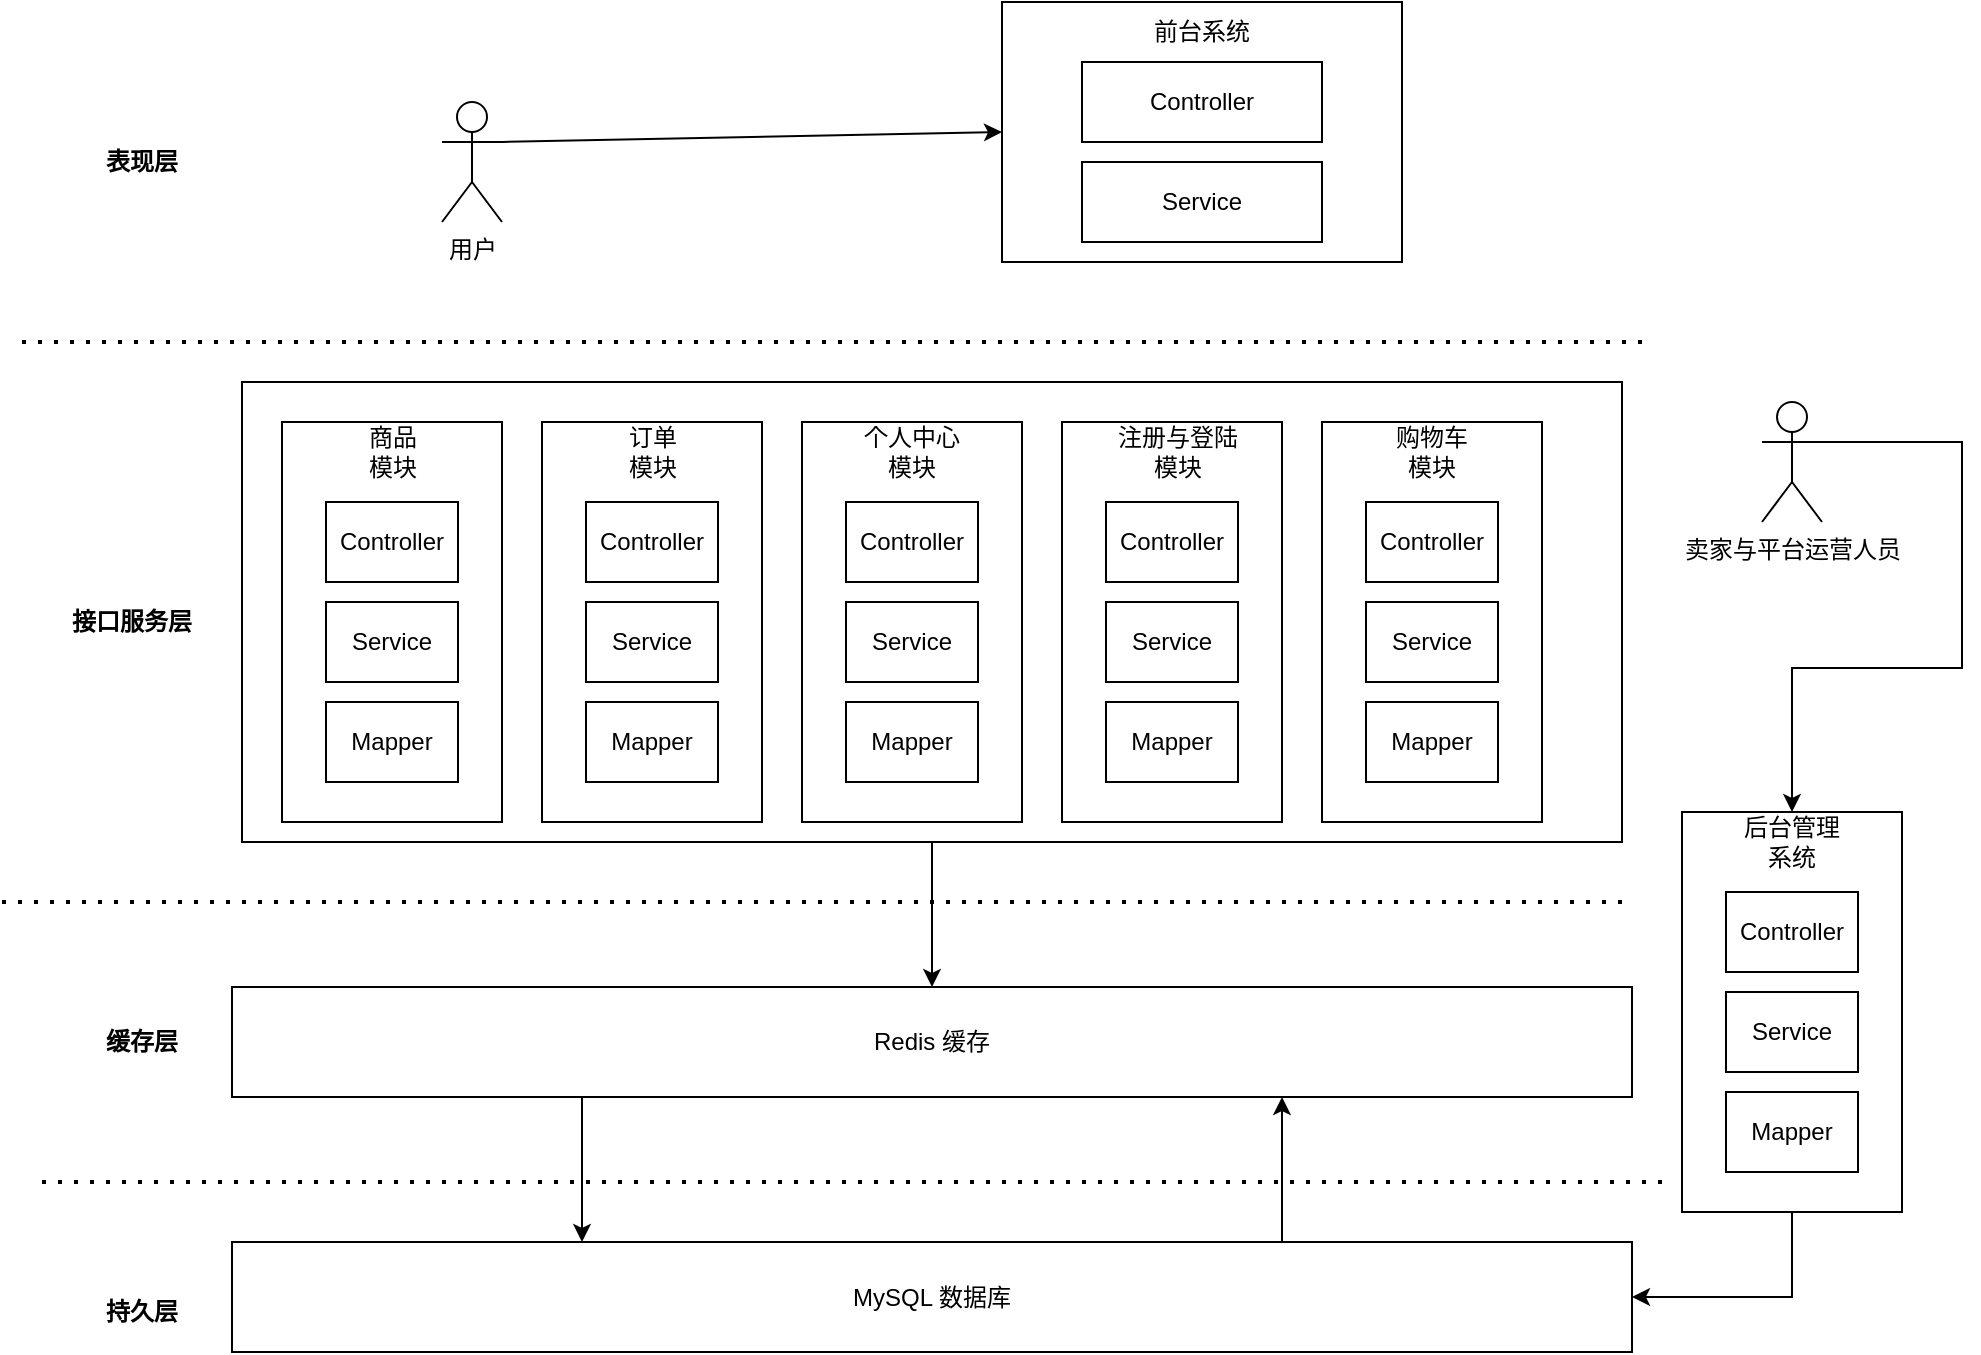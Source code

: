 <mxfile version="21.2.9" type="github">
  <diagram name="第 1 页" id="uwHExd9-VC8fvrQW-kaj">
    <mxGraphModel dx="1781" dy="615" grid="1" gridSize="10" guides="1" tooltips="1" connect="1" arrows="1" fold="1" page="1" pageScale="1" pageWidth="827" pageHeight="1169" math="0" shadow="0">
      <root>
        <mxCell id="0" />
        <mxCell id="1" parent="0" />
        <mxCell id="Cl9Sqh4QJogCQyD5szkQ-4" style="rounded=0;orthogonalLoop=1;jettySize=auto;html=1;exitX=1;exitY=0.333;exitDx=0;exitDy=0;exitPerimeter=0;entryX=0;entryY=0.5;entryDx=0;entryDy=0;" edge="1" parent="1" source="Cl9Sqh4QJogCQyD5szkQ-2" target="Cl9Sqh4QJogCQyD5szkQ-1">
          <mxGeometry relative="1" as="geometry" />
        </mxCell>
        <mxCell id="Cl9Sqh4QJogCQyD5szkQ-2" value="用户" style="shape=umlActor;verticalLabelPosition=bottom;verticalAlign=top;html=1;outlineConnect=0;" vertex="1" parent="1">
          <mxGeometry x="160" y="130" width="30" height="60" as="geometry" />
        </mxCell>
        <mxCell id="Cl9Sqh4QJogCQyD5szkQ-9" value="" style="group" vertex="1" connectable="0" parent="1">
          <mxGeometry x="440" y="80" width="200" height="130" as="geometry" />
        </mxCell>
        <mxCell id="Cl9Sqh4QJogCQyD5szkQ-1" value="" style="rounded=0;whiteSpace=wrap;html=1;container=0;" vertex="1" parent="Cl9Sqh4QJogCQyD5szkQ-9">
          <mxGeometry width="200" height="130" as="geometry" />
        </mxCell>
        <mxCell id="Cl9Sqh4QJogCQyD5szkQ-5" value="Controller" style="rounded=0;whiteSpace=wrap;html=1;container=0;" vertex="1" parent="Cl9Sqh4QJogCQyD5szkQ-9">
          <mxGeometry x="40" y="30" width="120" height="40" as="geometry" />
        </mxCell>
        <mxCell id="Cl9Sqh4QJogCQyD5szkQ-6" value="Service" style="rounded=0;whiteSpace=wrap;html=1;container=0;" vertex="1" parent="Cl9Sqh4QJogCQyD5szkQ-9">
          <mxGeometry x="40" y="80" width="120" height="40" as="geometry" />
        </mxCell>
        <mxCell id="Cl9Sqh4QJogCQyD5szkQ-8" value="前台系统" style="text;html=1;strokeColor=none;fillColor=none;align=center;verticalAlign=middle;whiteSpace=wrap;rounded=0;container=0;" vertex="1" parent="Cl9Sqh4QJogCQyD5szkQ-9">
          <mxGeometry x="70" width="60" height="30" as="geometry" />
        </mxCell>
        <mxCell id="Cl9Sqh4QJogCQyD5szkQ-61" style="edgeStyle=orthogonalEdgeStyle;rounded=0;orthogonalLoop=1;jettySize=auto;html=1;" edge="1" parent="1" source="Cl9Sqh4QJogCQyD5szkQ-10" target="Cl9Sqh4QJogCQyD5szkQ-59">
          <mxGeometry relative="1" as="geometry" />
        </mxCell>
        <mxCell id="Cl9Sqh4QJogCQyD5szkQ-10" value="" style="rounded=0;whiteSpace=wrap;html=1;" vertex="1" parent="1">
          <mxGeometry x="60" y="270" width="690" height="230" as="geometry" />
        </mxCell>
        <mxCell id="Cl9Sqh4QJogCQyD5szkQ-17" value="" style="group" vertex="1" connectable="0" parent="1">
          <mxGeometry x="80" y="290" width="110" height="200" as="geometry" />
        </mxCell>
        <mxCell id="Cl9Sqh4QJogCQyD5szkQ-12" value="" style="rounded=0;whiteSpace=wrap;html=1;container=0;" vertex="1" parent="Cl9Sqh4QJogCQyD5szkQ-17">
          <mxGeometry width="110" height="200" as="geometry" />
        </mxCell>
        <mxCell id="Cl9Sqh4QJogCQyD5szkQ-13" value="Controller" style="rounded=0;whiteSpace=wrap;html=1;container=0;" vertex="1" parent="Cl9Sqh4QJogCQyD5szkQ-17">
          <mxGeometry x="22" y="40" width="66" height="40" as="geometry" />
        </mxCell>
        <mxCell id="Cl9Sqh4QJogCQyD5szkQ-14" value="Service" style="rounded=0;whiteSpace=wrap;html=1;container=0;" vertex="1" parent="Cl9Sqh4QJogCQyD5szkQ-17">
          <mxGeometry x="22" y="90" width="66" height="40" as="geometry" />
        </mxCell>
        <mxCell id="Cl9Sqh4QJogCQyD5szkQ-15" value="商品模块" style="text;html=1;strokeColor=none;fillColor=none;align=center;verticalAlign=middle;whiteSpace=wrap;rounded=0;container=0;" vertex="1" parent="Cl9Sqh4QJogCQyD5szkQ-17">
          <mxGeometry x="38.5" width="33" height="30" as="geometry" />
        </mxCell>
        <mxCell id="Cl9Sqh4QJogCQyD5szkQ-16" value="Mapper" style="rounded=0;whiteSpace=wrap;html=1;container=0;" vertex="1" parent="Cl9Sqh4QJogCQyD5szkQ-17">
          <mxGeometry x="22" y="140" width="66" height="40" as="geometry" />
        </mxCell>
        <mxCell id="Cl9Sqh4QJogCQyD5szkQ-18" value="" style="group" vertex="1" connectable="0" parent="1">
          <mxGeometry x="210" y="290" width="110" height="200" as="geometry" />
        </mxCell>
        <mxCell id="Cl9Sqh4QJogCQyD5szkQ-19" value="" style="rounded=0;whiteSpace=wrap;html=1;container=0;" vertex="1" parent="Cl9Sqh4QJogCQyD5szkQ-18">
          <mxGeometry width="110" height="200" as="geometry" />
        </mxCell>
        <mxCell id="Cl9Sqh4QJogCQyD5szkQ-20" value="Controller" style="rounded=0;whiteSpace=wrap;html=1;container=0;" vertex="1" parent="Cl9Sqh4QJogCQyD5szkQ-18">
          <mxGeometry x="22" y="40" width="66" height="40" as="geometry" />
        </mxCell>
        <mxCell id="Cl9Sqh4QJogCQyD5szkQ-21" value="Service" style="rounded=0;whiteSpace=wrap;html=1;container=0;" vertex="1" parent="Cl9Sqh4QJogCQyD5szkQ-18">
          <mxGeometry x="22" y="90" width="66" height="40" as="geometry" />
        </mxCell>
        <mxCell id="Cl9Sqh4QJogCQyD5szkQ-22" value="订单模块" style="text;html=1;strokeColor=none;fillColor=none;align=center;verticalAlign=middle;whiteSpace=wrap;rounded=0;container=0;" vertex="1" parent="Cl9Sqh4QJogCQyD5szkQ-18">
          <mxGeometry x="38.5" width="33" height="30" as="geometry" />
        </mxCell>
        <mxCell id="Cl9Sqh4QJogCQyD5szkQ-23" value="Mapper" style="rounded=0;whiteSpace=wrap;html=1;container=0;" vertex="1" parent="Cl9Sqh4QJogCQyD5szkQ-18">
          <mxGeometry x="22" y="140" width="66" height="40" as="geometry" />
        </mxCell>
        <mxCell id="Cl9Sqh4QJogCQyD5szkQ-24" value="" style="group" vertex="1" connectable="0" parent="1">
          <mxGeometry x="340" y="290" width="110" height="200" as="geometry" />
        </mxCell>
        <mxCell id="Cl9Sqh4QJogCQyD5szkQ-25" value="" style="rounded=0;whiteSpace=wrap;html=1;container=0;" vertex="1" parent="Cl9Sqh4QJogCQyD5szkQ-24">
          <mxGeometry width="110" height="200" as="geometry" />
        </mxCell>
        <mxCell id="Cl9Sqh4QJogCQyD5szkQ-26" value="Controller" style="rounded=0;whiteSpace=wrap;html=1;container=0;" vertex="1" parent="Cl9Sqh4QJogCQyD5szkQ-24">
          <mxGeometry x="22" y="40" width="66" height="40" as="geometry" />
        </mxCell>
        <mxCell id="Cl9Sqh4QJogCQyD5szkQ-27" value="Service" style="rounded=0;whiteSpace=wrap;html=1;container=0;" vertex="1" parent="Cl9Sqh4QJogCQyD5szkQ-24">
          <mxGeometry x="22" y="90" width="66" height="40" as="geometry" />
        </mxCell>
        <mxCell id="Cl9Sqh4QJogCQyD5szkQ-28" value="个人中心模块" style="text;html=1;strokeColor=none;fillColor=none;align=center;verticalAlign=middle;whiteSpace=wrap;rounded=0;container=0;" vertex="1" parent="Cl9Sqh4QJogCQyD5szkQ-24">
          <mxGeometry x="29.25" width="51.5" height="30" as="geometry" />
        </mxCell>
        <mxCell id="Cl9Sqh4QJogCQyD5szkQ-29" value="Mapper" style="rounded=0;whiteSpace=wrap;html=1;container=0;" vertex="1" parent="Cl9Sqh4QJogCQyD5szkQ-24">
          <mxGeometry x="22" y="140" width="66" height="40" as="geometry" />
        </mxCell>
        <mxCell id="Cl9Sqh4QJogCQyD5szkQ-31" value="" style="group" vertex="1" connectable="0" parent="1">
          <mxGeometry x="470" y="290" width="110" height="200" as="geometry" />
        </mxCell>
        <mxCell id="Cl9Sqh4QJogCQyD5szkQ-32" value="" style="rounded=0;whiteSpace=wrap;html=1;container=0;" vertex="1" parent="Cl9Sqh4QJogCQyD5szkQ-31">
          <mxGeometry width="110" height="200" as="geometry" />
        </mxCell>
        <mxCell id="Cl9Sqh4QJogCQyD5szkQ-33" value="Controller" style="rounded=0;whiteSpace=wrap;html=1;container=0;" vertex="1" parent="Cl9Sqh4QJogCQyD5szkQ-31">
          <mxGeometry x="22" y="40" width="66" height="40" as="geometry" />
        </mxCell>
        <mxCell id="Cl9Sqh4QJogCQyD5szkQ-34" value="Service" style="rounded=0;whiteSpace=wrap;html=1;container=0;" vertex="1" parent="Cl9Sqh4QJogCQyD5szkQ-31">
          <mxGeometry x="22" y="90" width="66" height="40" as="geometry" />
        </mxCell>
        <mxCell id="Cl9Sqh4QJogCQyD5szkQ-35" value="注册与登陆模块" style="text;html=1;strokeColor=none;fillColor=none;align=center;verticalAlign=middle;whiteSpace=wrap;rounded=0;container=0;" vertex="1" parent="Cl9Sqh4QJogCQyD5szkQ-31">
          <mxGeometry x="26.5" width="61.5" height="30" as="geometry" />
        </mxCell>
        <mxCell id="Cl9Sqh4QJogCQyD5szkQ-36" value="Mapper" style="rounded=0;whiteSpace=wrap;html=1;container=0;" vertex="1" parent="Cl9Sqh4QJogCQyD5szkQ-31">
          <mxGeometry x="22" y="140" width="66" height="40" as="geometry" />
        </mxCell>
        <mxCell id="Cl9Sqh4QJogCQyD5szkQ-38" value="" style="group" vertex="1" connectable="0" parent="1">
          <mxGeometry x="600" y="290" width="110" height="200" as="geometry" />
        </mxCell>
        <mxCell id="Cl9Sqh4QJogCQyD5szkQ-39" value="" style="rounded=0;whiteSpace=wrap;html=1;container=0;" vertex="1" parent="Cl9Sqh4QJogCQyD5szkQ-38">
          <mxGeometry width="110" height="200" as="geometry" />
        </mxCell>
        <mxCell id="Cl9Sqh4QJogCQyD5szkQ-40" value="Controller" style="rounded=0;whiteSpace=wrap;html=1;container=0;" vertex="1" parent="Cl9Sqh4QJogCQyD5szkQ-38">
          <mxGeometry x="22" y="40" width="66" height="40" as="geometry" />
        </mxCell>
        <mxCell id="Cl9Sqh4QJogCQyD5szkQ-41" value="Service" style="rounded=0;whiteSpace=wrap;html=1;container=0;" vertex="1" parent="Cl9Sqh4QJogCQyD5szkQ-38">
          <mxGeometry x="22" y="90" width="66" height="40" as="geometry" />
        </mxCell>
        <mxCell id="Cl9Sqh4QJogCQyD5szkQ-42" value="购物车模块" style="text;html=1;strokeColor=none;fillColor=none;align=center;verticalAlign=middle;whiteSpace=wrap;rounded=0;container=0;" vertex="1" parent="Cl9Sqh4QJogCQyD5szkQ-38">
          <mxGeometry x="34.25" width="41.5" height="30" as="geometry" />
        </mxCell>
        <mxCell id="Cl9Sqh4QJogCQyD5szkQ-43" value="Mapper" style="rounded=0;whiteSpace=wrap;html=1;container=0;" vertex="1" parent="Cl9Sqh4QJogCQyD5szkQ-38">
          <mxGeometry x="22" y="140" width="66" height="40" as="geometry" />
        </mxCell>
        <mxCell id="Cl9Sqh4QJogCQyD5szkQ-71" style="edgeStyle=orthogonalEdgeStyle;rounded=0;orthogonalLoop=1;jettySize=auto;html=1;exitX=1;exitY=0.333;exitDx=0;exitDy=0;exitPerimeter=0;entryX=0.5;entryY=0;entryDx=0;entryDy=0;" edge="1" parent="1" source="Cl9Sqh4QJogCQyD5szkQ-45" target="Cl9Sqh4QJogCQyD5szkQ-52">
          <mxGeometry relative="1" as="geometry">
            <Array as="points">
              <mxPoint x="920" y="300" />
              <mxPoint x="920" y="413" />
              <mxPoint x="835" y="413" />
            </Array>
          </mxGeometry>
        </mxCell>
        <mxCell id="Cl9Sqh4QJogCQyD5szkQ-45" value="卖家与平台运营人员" style="shape=umlActor;verticalLabelPosition=bottom;verticalAlign=top;html=1;outlineConnect=0;" vertex="1" parent="1">
          <mxGeometry x="820" y="280" width="30" height="60" as="geometry" />
        </mxCell>
        <mxCell id="Cl9Sqh4QJogCQyD5szkQ-48" value="" style="group" vertex="1" connectable="0" parent="1">
          <mxGeometry x="780" y="485" width="110" height="200" as="geometry" />
        </mxCell>
        <mxCell id="Cl9Sqh4QJogCQyD5szkQ-49" value="" style="rounded=0;whiteSpace=wrap;html=1;container=0;" vertex="1" parent="Cl9Sqh4QJogCQyD5szkQ-48">
          <mxGeometry width="110" height="200" as="geometry" />
        </mxCell>
        <mxCell id="Cl9Sqh4QJogCQyD5szkQ-50" value="Controller" style="rounded=0;whiteSpace=wrap;html=1;container=0;" vertex="1" parent="Cl9Sqh4QJogCQyD5szkQ-48">
          <mxGeometry x="22" y="40" width="66" height="40" as="geometry" />
        </mxCell>
        <mxCell id="Cl9Sqh4QJogCQyD5szkQ-51" value="Service" style="rounded=0;whiteSpace=wrap;html=1;container=0;" vertex="1" parent="Cl9Sqh4QJogCQyD5szkQ-48">
          <mxGeometry x="22" y="90" width="66" height="40" as="geometry" />
        </mxCell>
        <mxCell id="Cl9Sqh4QJogCQyD5szkQ-52" value="后台管理系统" style="text;html=1;strokeColor=none;fillColor=none;align=center;verticalAlign=middle;whiteSpace=wrap;rounded=0;container=0;" vertex="1" parent="Cl9Sqh4QJogCQyD5szkQ-48">
          <mxGeometry x="27.13" width="55.75" height="30" as="geometry" />
        </mxCell>
        <mxCell id="Cl9Sqh4QJogCQyD5szkQ-53" value="Mapper" style="rounded=0;whiteSpace=wrap;html=1;container=0;" vertex="1" parent="Cl9Sqh4QJogCQyD5szkQ-48">
          <mxGeometry x="22" y="140" width="66" height="40" as="geometry" />
        </mxCell>
        <mxCell id="Cl9Sqh4QJogCQyD5szkQ-54" value="" style="endArrow=none;dashed=1;html=1;dashPattern=1 3;strokeWidth=2;rounded=0;" edge="1" parent="1">
          <mxGeometry width="50" height="50" relative="1" as="geometry">
            <mxPoint x="-50" y="250" as="sourcePoint" />
            <mxPoint x="760" y="250" as="targetPoint" />
          </mxGeometry>
        </mxCell>
        <mxCell id="Cl9Sqh4QJogCQyD5szkQ-55" value="&lt;b&gt;表现层&lt;/b&gt;" style="text;html=1;strokeColor=none;fillColor=none;align=center;verticalAlign=middle;whiteSpace=wrap;rounded=0;" vertex="1" parent="1">
          <mxGeometry x="-20" y="145" width="60" height="30" as="geometry" />
        </mxCell>
        <mxCell id="Cl9Sqh4QJogCQyD5szkQ-56" value="&lt;b&gt;接口服务层&lt;/b&gt;" style="text;html=1;strokeColor=none;fillColor=none;align=center;verticalAlign=middle;whiteSpace=wrap;rounded=0;" vertex="1" parent="1">
          <mxGeometry x="-30" y="375" width="70" height="30" as="geometry" />
        </mxCell>
        <mxCell id="Cl9Sqh4QJogCQyD5szkQ-57" value="" style="endArrow=none;dashed=1;html=1;dashPattern=1 3;strokeWidth=2;rounded=0;" edge="1" parent="1">
          <mxGeometry width="50" height="50" relative="1" as="geometry">
            <mxPoint x="-60" y="530" as="sourcePoint" />
            <mxPoint x="750" y="530" as="targetPoint" />
          </mxGeometry>
        </mxCell>
        <mxCell id="Cl9Sqh4QJogCQyD5szkQ-58" value="&lt;b&gt;缓存层&lt;/b&gt;" style="text;html=1;strokeColor=none;fillColor=none;align=center;verticalAlign=middle;whiteSpace=wrap;rounded=0;" vertex="1" parent="1">
          <mxGeometry x="-25" y="585" width="70" height="30" as="geometry" />
        </mxCell>
        <mxCell id="Cl9Sqh4QJogCQyD5szkQ-66" style="edgeStyle=orthogonalEdgeStyle;rounded=0;orthogonalLoop=1;jettySize=auto;html=1;exitX=0.25;exitY=1;exitDx=0;exitDy=0;entryX=0.25;entryY=0;entryDx=0;entryDy=0;" edge="1" parent="1" source="Cl9Sqh4QJogCQyD5szkQ-59" target="Cl9Sqh4QJogCQyD5szkQ-64">
          <mxGeometry relative="1" as="geometry" />
        </mxCell>
        <mxCell id="Cl9Sqh4QJogCQyD5szkQ-59" value="Redis 缓存" style="rounded=0;whiteSpace=wrap;html=1;" vertex="1" parent="1">
          <mxGeometry x="55" y="572.5" width="700" height="55" as="geometry" />
        </mxCell>
        <mxCell id="Cl9Sqh4QJogCQyD5szkQ-62" value="" style="endArrow=none;dashed=1;html=1;dashPattern=1 3;strokeWidth=2;rounded=0;" edge="1" parent="1">
          <mxGeometry width="50" height="50" relative="1" as="geometry">
            <mxPoint x="-40" y="670" as="sourcePoint" />
            <mxPoint x="770" y="670" as="targetPoint" />
          </mxGeometry>
        </mxCell>
        <mxCell id="Cl9Sqh4QJogCQyD5szkQ-63" value="&lt;b&gt;持久层&lt;/b&gt;" style="text;html=1;strokeColor=none;fillColor=none;align=center;verticalAlign=middle;whiteSpace=wrap;rounded=0;" vertex="1" parent="1">
          <mxGeometry x="-25" y="720" width="70" height="30" as="geometry" />
        </mxCell>
        <mxCell id="Cl9Sqh4QJogCQyD5szkQ-67" style="edgeStyle=orthogonalEdgeStyle;rounded=0;orthogonalLoop=1;jettySize=auto;html=1;exitX=0.75;exitY=0;exitDx=0;exitDy=0;entryX=0.75;entryY=1;entryDx=0;entryDy=0;" edge="1" parent="1" source="Cl9Sqh4QJogCQyD5szkQ-64" target="Cl9Sqh4QJogCQyD5szkQ-59">
          <mxGeometry relative="1" as="geometry" />
        </mxCell>
        <mxCell id="Cl9Sqh4QJogCQyD5szkQ-64" value="MySQL 数据库" style="rounded=0;whiteSpace=wrap;html=1;" vertex="1" parent="1">
          <mxGeometry x="55" y="700" width="700" height="55" as="geometry" />
        </mxCell>
        <mxCell id="Cl9Sqh4QJogCQyD5szkQ-68" style="edgeStyle=orthogonalEdgeStyle;rounded=0;orthogonalLoop=1;jettySize=auto;html=1;exitX=0.5;exitY=1;exitDx=0;exitDy=0;entryX=1;entryY=0.5;entryDx=0;entryDy=0;" edge="1" parent="1" source="Cl9Sqh4QJogCQyD5szkQ-49" target="Cl9Sqh4QJogCQyD5szkQ-64">
          <mxGeometry relative="1" as="geometry" />
        </mxCell>
      </root>
    </mxGraphModel>
  </diagram>
</mxfile>

